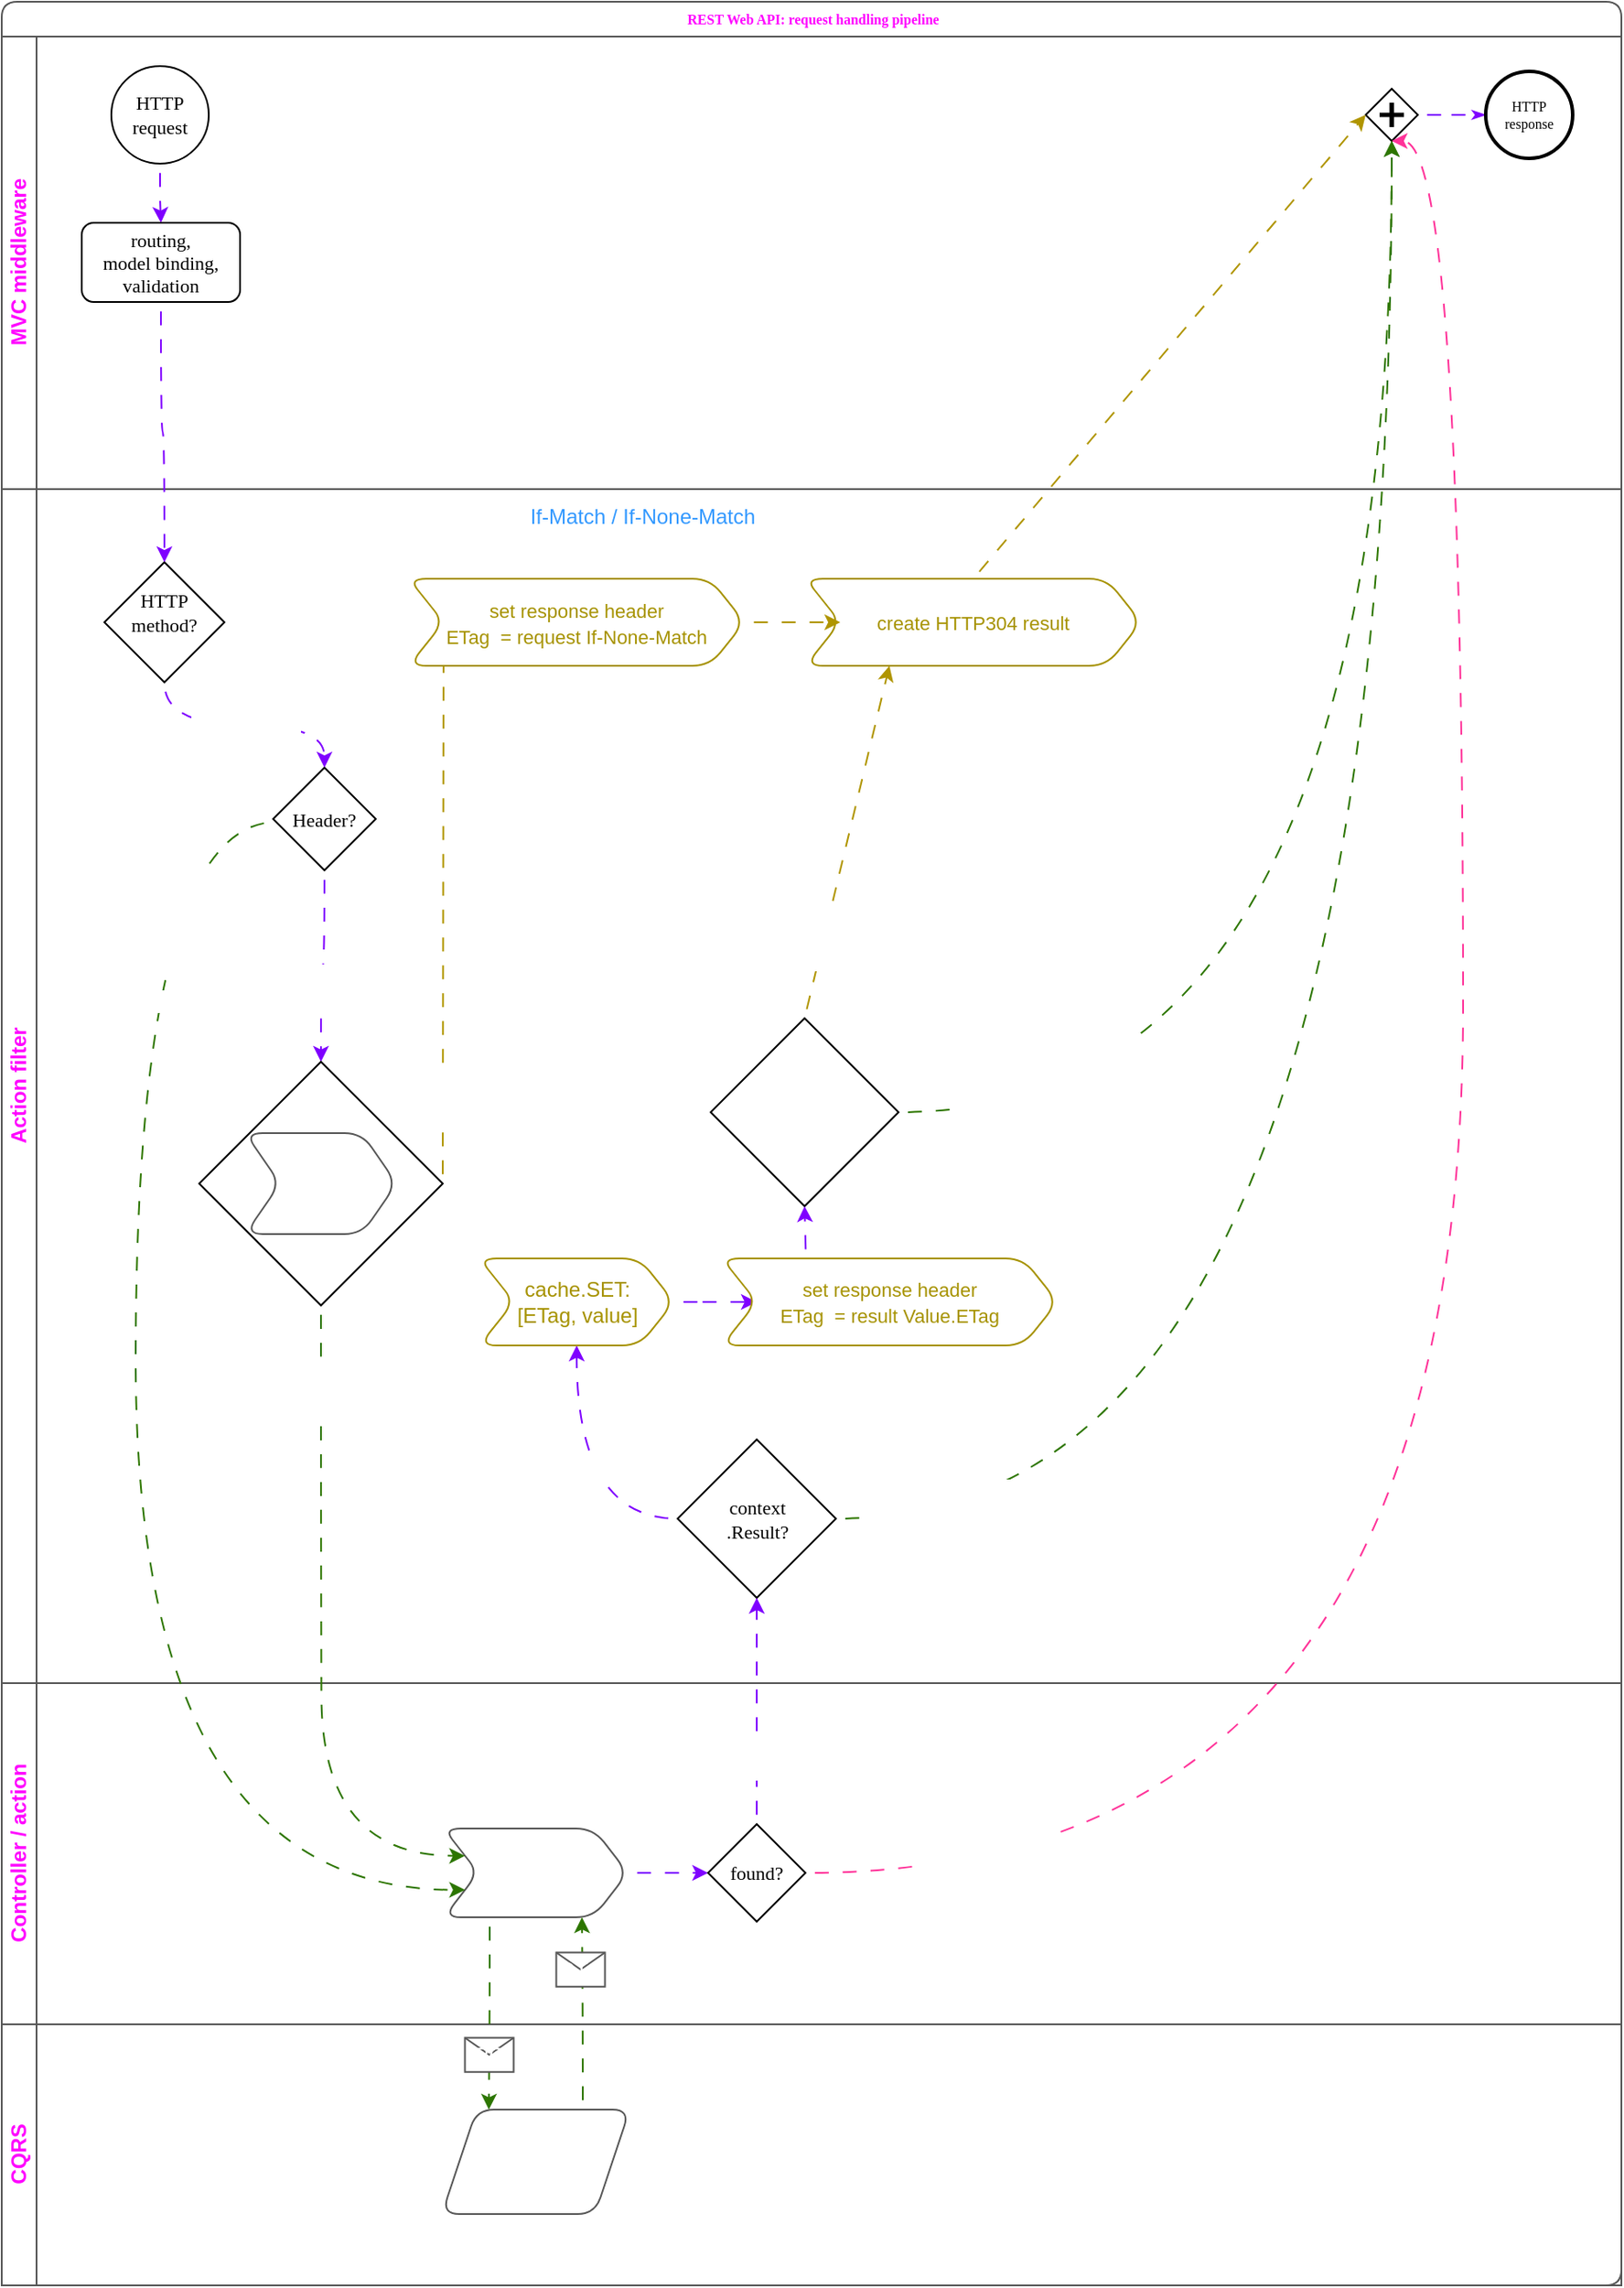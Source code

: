 <mxfile version="17.2.4" type="github">
  <diagram name="Overall req. handling" id="c7488fd3-1785-93aa-aadb-54a6760d102a">
    <mxGraphModel dx="321.21" dy="-96.02" grid="1" gridSize="7" guides="1" tooltips="1" connect="1" arrows="1" fold="1" page="1" pageScale="1" pageWidth="1169" pageHeight="827" background="none" math="1" shadow="0">
      <root>
        <mxCell id="0" />
        <mxCell id="1" parent="0" />
        <mxCell id="2b4e8129b02d487f-1" value="REST Web API: request handling pipeline" style="swimlane;html=1;childLayout=stackLayout;horizontal=1;startSize=20;horizontalStack=0;rounded=1;shadow=0;labelBackgroundColor=none;strokeWidth=1;fontFamily=Verdana;fontSize=8;align=center;strokeColor=#575757;fontColor=#FF00FF;verticalAlign=middle;" parent="1" vertex="1">
          <mxGeometry x="203" y="63" width="931" height="1312" as="geometry">
            <mxRectangle x="180" y="70" width="210" height="21" as="alternateBounds" />
          </mxGeometry>
        </mxCell>
        <mxCell id="2b4e8129b02d487f-2" value="MVC middleware" style="swimlane;html=1;startSize=20;horizontal=0;strokeColor=#575757;fontColor=#FF00FF;" parent="2b4e8129b02d487f-1" vertex="1">
          <mxGeometry y="20" width="931" height="260" as="geometry">
            <mxRectangle y="20" width="680" height="28" as="alternateBounds" />
          </mxGeometry>
        </mxCell>
        <mxCell id="ZFfrjUVuDJgjYZVKDLoG-13" value="" style="edgeStyle=orthogonalEdgeStyle;rounded=0;orthogonalLoop=1;jettySize=auto;html=1;fontColor=#FF00FF;flowAnimation=1;fillColor=#6a00ff;strokeColor=#7F00FF;" edge="1" parent="2b4e8129b02d487f-2" source="2b4e8129b02d487f-5" target="2b4e8129b02d487f-6">
          <mxGeometry relative="1" as="geometry" />
        </mxCell>
        <mxCell id="2b4e8129b02d487f-5" value="HTTP&lt;br style=&quot;font-size: 11px;&quot;&gt;request" style="ellipse;whiteSpace=wrap;html=1;rounded=0;shadow=0;labelBackgroundColor=none;strokeWidth=1;fontFamily=Verdana;fontSize=11;align=center;aspect=fixed;" parent="2b4e8129b02d487f-2" vertex="1">
          <mxGeometry x="63" y="17" width="56" height="56" as="geometry" />
        </mxCell>
        <mxCell id="2b4e8129b02d487f-6" value="routing,&lt;br style=&quot;font-size: 11px;&quot;&gt;model binding,&lt;br style=&quot;font-size: 11px;&quot;&gt;validation&lt;br style=&quot;font-size: 11px;&quot;&gt;" style="rounded=1;whiteSpace=wrap;html=1;shadow=0;labelBackgroundColor=none;strokeWidth=1;fontFamily=Verdana;fontSize=11;align=center;aspect=fixed;" parent="2b4e8129b02d487f-2" vertex="1">
          <mxGeometry x="46" y="107.0" width="91" height="45.5" as="geometry" />
        </mxCell>
        <mxCell id="2b4e8129b02d487f-23" style="edgeStyle=orthogonalEdgeStyle;rounded=0;html=1;labelBackgroundColor=none;startArrow=none;startFill=0;startSize=5;endArrow=classicThin;endFill=1;endSize=5;jettySize=auto;orthogonalLoop=1;strokeWidth=1;fontFamily=Verdana;fontSize=8;flowAnimation=1;strokeColor=#7F00FF;" parent="2b4e8129b02d487f-2" source="2b4e8129b02d487f-10" target="2b4e8129b02d487f-11" edge="1">
          <mxGeometry relative="1" as="geometry" />
        </mxCell>
        <mxCell id="2b4e8129b02d487f-10" value="" style="shape=mxgraph.bpmn.shape;html=1;verticalLabelPosition=bottom;labelBackgroundColor=#ffffff;verticalAlign=top;perimeter=rhombusPerimeter;background=gateway;outline=none;symbol=parallelGw;rounded=1;shadow=0;strokeWidth=1;fontFamily=Verdana;fontSize=8;align=center;" parent="2b4e8129b02d487f-2" vertex="1">
          <mxGeometry x="784" y="30" width="30" height="30" as="geometry" />
        </mxCell>
        <mxCell id="2b4e8129b02d487f-11" value="HTTP&lt;br&gt;response" style="ellipse;whiteSpace=wrap;html=1;rounded=0;shadow=0;labelBackgroundColor=none;strokeWidth=2;fontFamily=Verdana;fontSize=8;align=center;aspect=fixed;" parent="2b4e8129b02d487f-2" vertex="1">
          <mxGeometry x="853" y="20" width="50" height="50" as="geometry" />
        </mxCell>
        <mxCell id="2b4e8129b02d487f-3" value="Action filter" style="swimlane;html=1;startSize=20;horizontal=0;rounded=0;strokeColor=#575757;fontColor=#FF00FF;" parent="2b4e8129b02d487f-1" vertex="1">
          <mxGeometry y="280" width="931" height="686" as="geometry">
            <mxRectangle y="280" width="680" height="20" as="alternateBounds" />
          </mxGeometry>
        </mxCell>
        <mxCell id="ZFfrjUVuDJgjYZVKDLoG-20" value="If-Match / If-None-Match" style="shape=process;whiteSpace=wrap;html=1;backgroundOutline=1;rounded=1;fontFamily=Helvetica;fontSize=12;startSize=20;strokeWidth=1;size=0.024;verticalAlign=bottom;labelPosition=center;verticalLabelPosition=top;align=center;arcSize=2;portConstraintRotation=0;strokeColor=none;fontColor=#3399FF;" vertex="1" parent="2b4e8129b02d487f-3">
          <mxGeometry x="30" y="24.5" width="677" height="637" as="geometry" />
        </mxCell>
        <mxCell id="2b4e8129b02d487f-15" value="HTTP&lt;br style=&quot;font-size: 11px;&quot;&gt;method?" style="strokeWidth=1;html=1;shape=mxgraph.flowchart.decision;whiteSpace=wrap;rounded=1;shadow=0;labelBackgroundColor=none;fontFamily=Verdana;fontSize=11;align=center;aspect=fixed;verticalAlign=middle;spacing=2;spacingTop=-12;" parent="2b4e8129b02d487f-3" vertex="1">
          <mxGeometry x="59" y="42" width="69" height="69" as="geometry" />
        </mxCell>
        <mxCell id="ZFfrjUVuDJgjYZVKDLoG-23" value="Header?" style="strokeWidth=1;html=1;shape=mxgraph.flowchart.decision;whiteSpace=wrap;rounded=1;shadow=0;labelBackgroundColor=none;fontFamily=Verdana;fontSize=11;align=center;aspect=fixed;" vertex="1" parent="2b4e8129b02d487f-3">
          <mxGeometry x="156" y="160" width="59" height="59" as="geometry" />
        </mxCell>
        <mxCell id="ZFfrjUVuDJgjYZVKDLoG-17" value="GET, HEAD" style="orthogonalLoop=1;jettySize=auto;html=1;fontFamily=Helvetica;fontSize=12;fontColor=#FFFFFF;startSize=20;entryX=0.5;entryY=0;entryDx=0;entryDy=0;exitX=0.5;exitY=1;exitDx=0;exitDy=0;exitPerimeter=0;edgeStyle=orthogonalEdgeStyle;elbow=vertical;entryPerimeter=0;curved=1;flowAnimation=1;fillColor=#6a00ff;strokeColor=#7F00FF;" edge="1" parent="2b4e8129b02d487f-3" source="2b4e8129b02d487f-15" target="ZFfrjUVuDJgjYZVKDLoG-23">
          <mxGeometry relative="1" as="geometry">
            <mxPoint x="92" y="134" as="targetPoint" />
          </mxGeometry>
        </mxCell>
        <mxCell id="ZFfrjUVuDJgjYZVKDLoG-75" style="edgeStyle=orthogonalEdgeStyle;comic=0;jumpStyle=none;orthogonalLoop=1;jettySize=auto;html=1;entryX=0.5;entryY=1;entryDx=0;entryDy=0;fontFamily=Helvetica;fontSize=11;fontColor=#FFFFFF;startArrow=none;startFill=0;startSize=20;strokeColor=#7F00FF;elbow=vertical;exitX=0;exitY=0.5;exitDx=0;exitDy=0;exitPerimeter=0;curved=1;flowAnimation=1;" edge="1" parent="2b4e8129b02d487f-3" source="ZFfrjUVuDJgjYZVKDLoG-43" target="ZFfrjUVuDJgjYZVKDLoG-74">
          <mxGeometry relative="1" as="geometry" />
        </mxCell>
        <mxCell id="ZFfrjUVuDJgjYZVKDLoG-76" value="value IS IEtag" style="edgeLabel;html=1;align=center;verticalAlign=middle;resizable=0;points=[];fontSize=11;fontFamily=Helvetica;fontColor=#FFFFFF;" vertex="1" connectable="0" parent="ZFfrjUVuDJgjYZVKDLoG-75">
          <mxGeometry x="0.124" y="-8" relative="1" as="geometry">
            <mxPoint as="offset" />
          </mxGeometry>
        </mxCell>
        <mxCell id="ZFfrjUVuDJgjYZVKDLoG-43" value="context&lt;br&gt;.Result?" style="strokeWidth=1;html=1;shape=mxgraph.flowchart.decision;whiteSpace=wrap;rounded=1;shadow=0;labelBackgroundColor=none;fontFamily=Verdana;fontSize=11;align=center;aspect=fixed;" vertex="1" parent="2b4e8129b02d487f-3">
          <mxGeometry x="388.5" y="546" width="91" height="91" as="geometry" />
        </mxCell>
        <mxCell id="ZFfrjUVuDJgjYZVKDLoG-25" style="edgeStyle=orthogonalEdgeStyle;jumpStyle=none;orthogonalLoop=1;jettySize=auto;html=1;fontFamily=Helvetica;fontSize=12;fontColor=#FFFFFF;startSize=20;elbow=vertical;exitX=0.5;exitY=1;exitDx=0;exitDy=0;exitPerimeter=0;curved=1;flowAnimation=1;fillColor=#6a00ff;strokeColor=#7F00FF;" edge="1" parent="2b4e8129b02d487f-3" source="ZFfrjUVuDJgjYZVKDLoG-23" target="ZFfrjUVuDJgjYZVKDLoG-52">
          <mxGeometry relative="1" as="geometry">
            <mxPoint x="97" y="434" as="targetPoint" />
          </mxGeometry>
        </mxCell>
        <mxCell id="ZFfrjUVuDJgjYZVKDLoG-28" value="If-None-Match&lt;br&gt;IS &quot;val&quot;" style="edgeLabel;html=1;align=center;verticalAlign=middle;resizable=0;points=[];fontSize=12;fontFamily=Helvetica;fontColor=#FFFFFF;" vertex="1" connectable="0" parent="ZFfrjUVuDJgjYZVKDLoG-25">
          <mxGeometry x="-0.108" y="3" relative="1" as="geometry">
            <mxPoint x="-3" y="18" as="offset" />
          </mxGeometry>
        </mxCell>
        <mxCell id="ZFfrjUVuDJgjYZVKDLoG-57" style="jumpStyle=none;orthogonalLoop=1;jettySize=auto;html=1;fontFamily=Helvetica;fontSize=11;fontColor=#FFFFFF;startArrow=none;startFill=0;startSize=20;elbow=vertical;exitX=1;exitY=0.5;exitDx=0;exitDy=0;exitPerimeter=0;entryX=0;entryY=0.5;entryDx=0;entryDy=0;flowAnimation=1;fillColor=#e3c800;strokeColor=#B09500;" edge="1" parent="2b4e8129b02d487f-3" source="ZFfrjUVuDJgjYZVKDLoG-52" target="ZFfrjUVuDJgjYZVKDLoG-80">
          <mxGeometry relative="1" as="geometry">
            <mxPoint x="361.565" y="126" as="targetPoint" />
          </mxGeometry>
        </mxCell>
        <mxCell id="ZFfrjUVuDJgjYZVKDLoG-58" value="YES:&lt;br&gt;COND. IS FULFILLED" style="edgeLabel;html=1;align=center;verticalAlign=middle;resizable=0;points=[];fontSize=11;fontFamily=Helvetica;fontColor=#FFFFFF;" vertex="1" connectable="0" parent="ZFfrjUVuDJgjYZVKDLoG-57">
          <mxGeometry x="0.142" y="12" relative="1" as="geometry">
            <mxPoint x="59" y="135" as="offset" />
          </mxGeometry>
        </mxCell>
        <mxCell id="ZFfrjUVuDJgjYZVKDLoG-55" value="" style="group;treeMoving=0;treeFolding=0;pointerEvents=0;autosize=1;" vertex="1" connectable="0" parent="2b4e8129b02d487f-3">
          <mxGeometry x="113.5" y="329" width="140" height="140" as="geometry" />
        </mxCell>
        <mxCell id="ZFfrjUVuDJgjYZVKDLoG-52" value="" style="strokeWidth=1;html=1;shape=mxgraph.flowchart.decision;whiteSpace=wrap;rounded=1;shadow=0;labelBackgroundColor=none;fontFamily=Verdana;fontSize=11;align=center;aspect=fixed;" vertex="1" parent="ZFfrjUVuDJgjYZVKDLoG-55">
          <mxGeometry width="140" height="140" as="geometry" />
        </mxCell>
        <mxCell id="ZFfrjUVuDJgjYZVKDLoG-49" value="cache.GET:&lt;br&gt;found?" style="shape=step;perimeter=stepPerimeter;whiteSpace=wrap;html=1;fixedSize=1;rounded=1;fontFamily=Helvetica;fontSize=11;fontColor=#FFFFFF;startSize=20;strokeColor=#575757;strokeWidth=1;fillColor=default;aspect=fixed;labelPosition=center;verticalLabelPosition=middle;align=center;verticalAlign=middle;spacingRight=-10;" vertex="1" parent="ZFfrjUVuDJgjYZVKDLoG-55">
          <mxGeometry x="26.5" y="41" width="87" height="58" as="geometry" />
        </mxCell>
        <mxCell id="ZFfrjUVuDJgjYZVKDLoG-78" value="" style="edgeStyle=orthogonalEdgeStyle;curved=1;comic=0;jumpStyle=none;orthogonalLoop=1;jettySize=auto;html=1;fontFamily=Helvetica;fontSize=11;fontColor=#FFFFFF;startArrow=none;startFill=0;startSize=20;strokeColor=#7F00FF;elbow=vertical;flowAnimation=1;" edge="1" parent="2b4e8129b02d487f-3" source="ZFfrjUVuDJgjYZVKDLoG-74" target="ZFfrjUVuDJgjYZVKDLoG-77">
          <mxGeometry relative="1" as="geometry" />
        </mxCell>
        <mxCell id="ZFfrjUVuDJgjYZVKDLoG-74" value="cache.SET:&lt;br&gt;[ETag, value]" style="shape=step;perimeter=stepPerimeter;whiteSpace=wrap;html=1;fixedSize=1;rounded=1;fontFamily=Helvetica;fontSize=12;fontColor=#A69200;startSize=20;strokeColor=#A69200;strokeWidth=1;fillColor=default;" vertex="1" parent="2b4e8129b02d487f-3">
          <mxGeometry x="274.5" y="442" width="112" height="50" as="geometry" />
        </mxCell>
        <mxCell id="ZFfrjUVuDJgjYZVKDLoG-77" value="&lt;span style=&quot;font-size: 11px&quot;&gt;set response header&lt;br&gt;ETag&amp;nbsp; = result Value.ETag&lt;/span&gt;" style="shape=step;perimeter=stepPerimeter;whiteSpace=wrap;html=1;fixedSize=1;rounded=1;fontFamily=Helvetica;fontSize=12;fontColor=#A69200;startSize=20;strokeColor=#A69200;strokeWidth=1;fillColor=default;" vertex="1" parent="2b4e8129b02d487f-3">
          <mxGeometry x="414" y="442" width="193" height="50" as="geometry" />
        </mxCell>
        <mxCell id="ZFfrjUVuDJgjYZVKDLoG-79" value="&lt;span style=&quot;color: rgb(255 , 255 , 255) ; font-family: &amp;#34;helvetica&amp;#34; ; font-size: 12px&quot;&gt;If-None-Match&lt;/span&gt;&lt;br style=&quot;color: rgb(255 , 255 , 255) ; font-family: &amp;#34;helvetica&amp;#34; ; font-size: 12px&quot;&gt;&lt;span style=&quot;color: rgb(255 , 255 , 255) ; font-family: &amp;#34;helvetica&amp;#34; ; font-size: 12px&quot;&gt;IS Value.ETag&lt;/span&gt;" style="strokeWidth=1;html=1;shape=mxgraph.flowchart.decision;whiteSpace=wrap;rounded=1;shadow=0;labelBackgroundColor=none;fontFamily=Verdana;fontSize=11;align=center;aspect=fixed;" vertex="1" parent="2b4e8129b02d487f-3">
          <mxGeometry x="407.5" y="304" width="108" height="108" as="geometry" />
        </mxCell>
        <mxCell id="ZFfrjUVuDJgjYZVKDLoG-80" value="&lt;span style=&quot;font-size: 11px&quot;&gt;set response header&lt;br&gt;ETag&amp;nbsp; = request If-None-Match&lt;/span&gt;" style="shape=step;perimeter=stepPerimeter;whiteSpace=wrap;html=1;fixedSize=1;rounded=1;fontFamily=Helvetica;fontSize=12;fontColor=#A69200;startSize=20;strokeColor=#A69200;strokeWidth=1;fillColor=default;" vertex="1" parent="2b4e8129b02d487f-3">
          <mxGeometry x="234" y="51.5" width="193" height="50" as="geometry" />
        </mxCell>
        <mxCell id="ZFfrjUVuDJgjYZVKDLoG-82" value="&lt;span style=&quot;font-size: 11px&quot;&gt;create HTTP304 result&lt;/span&gt;" style="shape=step;perimeter=stepPerimeter;whiteSpace=wrap;html=1;fixedSize=1;rounded=1;fontFamily=Helvetica;fontSize=12;fontColor=#A69200;startSize=20;strokeColor=#A69200;strokeWidth=1;fillColor=default;" vertex="1" parent="2b4e8129b02d487f-3">
          <mxGeometry x="462" y="51.5" width="193" height="50" as="geometry" />
        </mxCell>
        <mxCell id="ZFfrjUVuDJgjYZVKDLoG-59" style="jumpStyle=none;orthogonalLoop=1;jettySize=auto;html=1;fontFamily=Helvetica;fontSize=11;fontColor=#FFFFFF;startArrow=none;startFill=0;startSize=20;elbow=vertical;entryX=0;entryY=0.5;entryDx=0;entryDy=0;exitX=1;exitY=0.5;exitDx=0;exitDy=0;flowAnimation=1;fillColor=#e3c800;strokeColor=#B09500;" edge="1" parent="2b4e8129b02d487f-3" source="ZFfrjUVuDJgjYZVKDLoG-80" target="ZFfrjUVuDJgjYZVKDLoG-82">
          <mxGeometry relative="1" as="geometry">
            <mxPoint x="431.5" y="90.988" as="sourcePoint" />
            <mxPoint x="602" y="-168" as="targetPoint" />
          </mxGeometry>
        </mxCell>
        <mxCell id="ZFfrjUVuDJgjYZVKDLoG-83" style="jumpStyle=none;orthogonalLoop=1;jettySize=auto;html=1;fontFamily=Helvetica;fontSize=11;fontColor=#FFFFFF;startArrow=none;startFill=0;startSize=20;elbow=vertical;entryX=0.25;entryY=1;entryDx=0;entryDy=0;flowAnimation=1;fillColor=#e3c800;strokeColor=#B09500;exitX=0.5;exitY=0;exitDx=0;exitDy=0;exitPerimeter=0;" edge="1" parent="2b4e8129b02d487f-3" source="ZFfrjUVuDJgjYZVKDLoG-79" target="ZFfrjUVuDJgjYZVKDLoG-82">
          <mxGeometry relative="1" as="geometry">
            <mxPoint x="472" y="172" as="sourcePoint" />
            <mxPoint x="511" y="108.5" as="targetPoint" />
          </mxGeometry>
        </mxCell>
        <mxCell id="ZFfrjUVuDJgjYZVKDLoG-85" value="&lt;span style=&quot;color: rgb(255 , 255 , 255)&quot;&gt;YES:&lt;br&gt;COND. IS FULFILLED&lt;br&gt;&lt;/span&gt;&lt;font color=&quot;#ffffff&quot;&gt;overwrite Result&lt;br&gt;&lt;/font&gt;" style="edgeLabel;html=1;align=center;verticalAlign=middle;resizable=0;points=[];fontSize=11;fontFamily=Helvetica;fontColor=#A69200;" vertex="1" connectable="0" parent="ZFfrjUVuDJgjYZVKDLoG-83">
          <mxGeometry x="-0.509" y="-1" relative="1" as="geometry">
            <mxPoint x="-4" y="2" as="offset" />
          </mxGeometry>
        </mxCell>
        <mxCell id="ZFfrjUVuDJgjYZVKDLoG-84" value="" style="edgeStyle=orthogonalEdgeStyle;curved=1;comic=0;jumpStyle=none;orthogonalLoop=1;jettySize=auto;html=1;fontFamily=Helvetica;fontSize=11;fontColor=#FFFFFF;startArrow=none;startFill=0;startSize=20;strokeColor=#7F00FF;elbow=vertical;flowAnimation=1;entryX=0.5;entryY=1;entryDx=0;entryDy=0;entryPerimeter=0;exitX=0.25;exitY=0;exitDx=0;exitDy=0;" edge="1" parent="2b4e8129b02d487f-3" source="ZFfrjUVuDJgjYZVKDLoG-77" target="ZFfrjUVuDJgjYZVKDLoG-79">
          <mxGeometry relative="1" as="geometry">
            <mxPoint x="395.487" y="474.483" as="sourcePoint" />
            <mxPoint x="439.986" y="473.983" as="targetPoint" />
          </mxGeometry>
        </mxCell>
        <mxCell id="2b4e8129b02d487f-4" value="Controller / action" style="swimlane;html=1;startSize=20;horizontal=0;strokeColor=#575757;fontColor=#FF00FF;" parent="2b4e8129b02d487f-1" vertex="1">
          <mxGeometry y="966" width="931" height="196" as="geometry">
            <mxRectangle y="690" width="680" height="28" as="alternateBounds" />
          </mxGeometry>
        </mxCell>
        <mxCell id="ZFfrjUVuDJgjYZVKDLoG-37" style="edgeStyle=orthogonalEdgeStyle;curved=1;jumpStyle=none;orthogonalLoop=1;jettySize=auto;html=1;fontFamily=Helvetica;fontSize=11;fontColor=#FFFFFF;startArrow=none;startFill=0;startSize=20;elbow=vertical;flowAnimation=1;strokeColor=#7F00FF;" edge="1" parent="2b4e8129b02d487f-4" source="ZFfrjUVuDJgjYZVKDLoG-22" target="ZFfrjUVuDJgjYZVKDLoG-36">
          <mxGeometry relative="1" as="geometry" />
        </mxCell>
        <mxCell id="ZFfrjUVuDJgjYZVKDLoG-22" value="CQRS Send" style="shape=step;perimeter=stepPerimeter;whiteSpace=wrap;html=1;fixedSize=1;rounded=1;fontFamily=Helvetica;fontSize=12;fontColor=#FFFFFF;startSize=20;strokeColor=#575757;strokeWidth=1;fillColor=default;" vertex="1" parent="2b4e8129b02d487f-4">
          <mxGeometry x="254" y="83.5" width="106" height="51" as="geometry" />
        </mxCell>
        <mxCell id="ZFfrjUVuDJgjYZVKDLoG-36" value="found?" style="strokeWidth=1;html=1;shape=mxgraph.flowchart.decision;whiteSpace=wrap;rounded=1;shadow=0;labelBackgroundColor=none;fontFamily=Verdana;fontSize=11;align=center;aspect=fixed;" vertex="1" parent="2b4e8129b02d487f-4">
          <mxGeometry x="406" y="81" width="56" height="56" as="geometry" />
        </mxCell>
        <mxCell id="ZFfrjUVuDJgjYZVKDLoG-1" value="CQRS" style="swimlane;html=1;startSize=20;horizontal=0;strokeColor=#575757;fontColor=#FF00FF;" vertex="1" parent="2b4e8129b02d487f-1">
          <mxGeometry y="1162" width="931" height="150" as="geometry">
            <mxRectangle y="470" width="680" height="20" as="alternateBounds" />
          </mxGeometry>
        </mxCell>
        <mxCell id="ZFfrjUVuDJgjYZVKDLoG-27" value="CQRS Handler" style="shape=parallelogram;perimeter=parallelogramPerimeter;whiteSpace=wrap;html=1;fixedSize=1;rounded=1;fontFamily=Helvetica;fontSize=12;fontColor=#FFFFFF;startSize=20;strokeColor=#575757;strokeWidth=1;fillColor=default;" vertex="1" parent="ZFfrjUVuDJgjYZVKDLoG-1">
          <mxGeometry x="253" y="49" width="108" height="60" as="geometry" />
        </mxCell>
        <mxCell id="ZFfrjUVuDJgjYZVKDLoG-15" value="" style="edgeStyle=orthogonalEdgeStyle;orthogonalLoop=1;jettySize=auto;html=1;entryX=0.5;entryY=0;entryDx=0;entryDy=0;entryPerimeter=0;fontColor=#FF00FF;jumpStyle=none;exitX=0.5;exitY=1;exitDx=0;exitDy=0;curved=1;flowAnimation=1;fillColor=#6a00ff;strokeColor=#7F00FF;" edge="1" parent="2b4e8129b02d487f-1" source="2b4e8129b02d487f-6" target="2b4e8129b02d487f-15">
          <mxGeometry relative="1" as="geometry">
            <mxPoint x="155" y="220" as="targetPoint" />
          </mxGeometry>
        </mxCell>
        <mxCell id="ZFfrjUVuDJgjYZVKDLoG-29" value="" style="endArrow=classic;html=1;fontFamily=Helvetica;fontSize=12;fontColor=#FFFFFF;startSize=20;curved=1;elbow=vertical;jumpStyle=none;edgeStyle=orthogonalEdgeStyle;exitX=0.25;exitY=1;exitDx=0;exitDy=0;entryX=0.25;entryY=0;entryDx=0;entryDy=0;fillColor=#60a917;strokeColor=#2D7600;flowAnimation=1;" edge="1" parent="2b4e8129b02d487f-1" source="ZFfrjUVuDJgjYZVKDLoG-22" target="ZFfrjUVuDJgjYZVKDLoG-27">
          <mxGeometry relative="1" as="geometry">
            <mxPoint x="574" y="567" as="sourcePoint" />
            <mxPoint x="674" y="567" as="targetPoint" />
          </mxGeometry>
        </mxCell>
        <mxCell id="ZFfrjUVuDJgjYZVKDLoG-30" value="RQ" style="shape=message;html=1;outlineConnect=0;rounded=1;fontFamily=Helvetica;fontSize=12;fontColor=#FFFFFF;startSize=20;strokeColor=#575757;strokeWidth=1;fillColor=default;aspect=fixed;" vertex="1" parent="ZFfrjUVuDJgjYZVKDLoG-29">
          <mxGeometry width="28" height="19.6" relative="1" as="geometry">
            <mxPoint x="-14" y="14" as="offset" />
          </mxGeometry>
        </mxCell>
        <mxCell id="ZFfrjUVuDJgjYZVKDLoG-34" value="" style="endArrow=classic;html=1;fontFamily=Helvetica;fontSize=12;fontColor=#FFFFFF;startSize=20;curved=1;elbow=vertical;jumpStyle=none;edgeStyle=orthogonalEdgeStyle;exitX=0.75;exitY=0;exitDx=0;exitDy=0;entryX=0.75;entryY=1;entryDx=0;entryDy=0;fillColor=#60a917;strokeColor=#2D7600;flowAnimation=1;" edge="1" parent="2b4e8129b02d487f-1" source="ZFfrjUVuDJgjYZVKDLoG-27" target="ZFfrjUVuDJgjYZVKDLoG-22">
          <mxGeometry relative="1" as="geometry">
            <mxPoint x="327.5" y="797.5" as="sourcePoint" />
            <mxPoint x="560" y="798" as="targetPoint" />
          </mxGeometry>
        </mxCell>
        <mxCell id="ZFfrjUVuDJgjYZVKDLoG-35" value="DTO" style="shape=message;html=1;outlineConnect=0;rounded=1;fontFamily=Helvetica;fontSize=12;fontColor=#FFFFFF;startSize=20;strokeColor=#575757;strokeWidth=1;fillColor=default;aspect=fixed;" vertex="1" parent="ZFfrjUVuDJgjYZVKDLoG-34">
          <mxGeometry width="28" height="19.6" relative="1" as="geometry">
            <mxPoint x="-15" y="-35" as="offset" />
          </mxGeometry>
        </mxCell>
        <mxCell id="ZFfrjUVuDJgjYZVKDLoG-40" style="edgeStyle=orthogonalEdgeStyle;curved=1;jumpStyle=none;orthogonalLoop=1;jettySize=auto;html=1;fontFamily=Helvetica;fontSize=11;fontColor=#FFFFFF;startArrow=none;startFill=0;startSize=20;elbow=vertical;flowAnimation=1;strokeColor=#FF3399;entryX=0.5;entryY=1;entryDx=0;entryDy=0;exitX=1;exitY=0.5;exitDx=0;exitDy=0;exitPerimeter=0;" edge="1" parent="2b4e8129b02d487f-1" source="ZFfrjUVuDJgjYZVKDLoG-36" target="2b4e8129b02d487f-10">
          <mxGeometry relative="1" as="geometry">
            <mxPoint x="525" y="1099" as="sourcePoint" />
            <mxPoint x="235.067" y="567.0" as="targetPoint" />
            <Array as="points">
              <mxPoint x="840" y="1075" />
              <mxPoint x="840" y="80" />
            </Array>
          </mxGeometry>
        </mxCell>
        <mxCell id="ZFfrjUVuDJgjYZVKDLoG-41" value="NO:&lt;br&gt;return: HTTP404" style="edgeLabel;html=1;align=center;verticalAlign=middle;resizable=0;points=[];fontSize=11;fontFamily=Helvetica;fontColor=#FFFFFF;" vertex="1" connectable="0" parent="ZFfrjUVuDJgjYZVKDLoG-40">
          <mxGeometry x="0.36" y="5" relative="1" as="geometry">
            <mxPoint x="-268" y="573" as="offset" />
          </mxGeometry>
        </mxCell>
        <mxCell id="ZFfrjUVuDJgjYZVKDLoG-44" style="jumpStyle=none;orthogonalLoop=1;jettySize=auto;html=1;fontFamily=Helvetica;fontSize=11;fontColor=#FFFFFF;startArrow=none;startFill=0;startSize=20;elbow=vertical;exitX=1;exitY=0.5;exitDx=0;exitDy=0;exitPerimeter=0;entryX=0.5;entryY=1;entryDx=0;entryDy=0;flowAnimation=1;strokeColor=#2D7600;fillColor=#60a917;edgeStyle=orthogonalEdgeStyle;curved=1;" edge="1" parent="2b4e8129b02d487f-1" source="ZFfrjUVuDJgjYZVKDLoG-43" target="2b4e8129b02d487f-10">
          <mxGeometry relative="1" as="geometry">
            <mxPoint x="553" y="203" as="targetPoint" />
          </mxGeometry>
        </mxCell>
        <mxCell id="ZFfrjUVuDJgjYZVKDLoG-45" value="value NOT IEtag&lt;br&gt;COND. NOT FULFILLED" style="edgeLabel;html=1;align=center;verticalAlign=middle;resizable=0;points=[];fontSize=11;fontFamily=Helvetica;fontColor=#FFFFFF;" vertex="1" connectable="0" parent="ZFfrjUVuDJgjYZVKDLoG-44">
          <mxGeometry x="-0.254" y="6" relative="1" as="geometry">
            <mxPoint x="-234" y="85" as="offset" />
          </mxGeometry>
        </mxCell>
        <mxCell id="ZFfrjUVuDJgjYZVKDLoG-50" style="edgeStyle=orthogonalEdgeStyle;jumpStyle=none;orthogonalLoop=1;jettySize=auto;html=1;entryX=0;entryY=0.75;entryDx=0;entryDy=0;fontFamily=Helvetica;fontSize=11;fontColor=#FFFFFF;startArrow=none;startFill=0;startSize=20;elbow=vertical;strokeColor=#2D7600;curved=1;bendable=1;movable=1;cloneable=1;deletable=1;noJump=0;flowAnimation=1;orthogonal=0;enumerate=0;comic=0;fillColor=#60a917;" edge="1" parent="2b4e8129b02d487f-1" source="ZFfrjUVuDJgjYZVKDLoG-23" target="ZFfrjUVuDJgjYZVKDLoG-22">
          <mxGeometry relative="1" as="geometry">
            <Array as="points">
              <mxPoint x="77" y="476" />
              <mxPoint x="77" y="1085" />
            </Array>
          </mxGeometry>
        </mxCell>
        <mxCell id="ZFfrjUVuDJgjYZVKDLoG-51" value="&lt;span style=&quot;font-size: 12px&quot;&gt;If-None-Match&lt;/span&gt;&lt;br style=&quot;font-size: 12px&quot;&gt;&lt;span style=&quot;font-size: 12px&quot;&gt;IS empty&lt;br&gt;OR&lt;br&gt;*&lt;br&gt;&lt;/span&gt;" style="edgeLabel;html=1;align=center;verticalAlign=middle;resizable=0;points=[];fontSize=11;fontFamily=Helvetica;fontColor=#FFFFFF;" vertex="1" connectable="0" parent="ZFfrjUVuDJgjYZVKDLoG-50">
          <mxGeometry x="-0.744" y="17" relative="1" as="geometry">
            <mxPoint x="11" y="16" as="offset" />
          </mxGeometry>
        </mxCell>
        <mxCell id="ZFfrjUVuDJgjYZVKDLoG-60" value="get data" style="edgeLabel;html=1;align=center;verticalAlign=middle;resizable=0;points=[];fontSize=11;fontFamily=Helvetica;fontColor=#FFFFFF;" vertex="1" connectable="0" parent="ZFfrjUVuDJgjYZVKDLoG-50">
          <mxGeometry x="-0.307" y="22" relative="1" as="geometry">
            <mxPoint x="-8" y="-127" as="offset" />
          </mxGeometry>
        </mxCell>
        <mxCell id="ZFfrjUVuDJgjYZVKDLoG-53" style="edgeStyle=orthogonalEdgeStyle;curved=1;jumpStyle=none;orthogonalLoop=1;jettySize=auto;html=1;fontFamily=Helvetica;fontSize=11;fontColor=#FFFFFF;startArrow=none;startFill=0;startSize=20;elbow=vertical;exitX=0.5;exitY=1;exitDx=0;exitDy=0;exitPerimeter=0;entryX=0;entryY=0.25;entryDx=0;entryDy=0;strokeColor=#2D7600;flowAnimation=1;fillColor=#60a917;" edge="1" parent="2b4e8129b02d487f-1" source="ZFfrjUVuDJgjYZVKDLoG-52" target="ZFfrjUVuDJgjYZVKDLoG-22">
          <mxGeometry relative="1" as="geometry">
            <Array as="points">
              <mxPoint x="184" y="882" />
              <mxPoint x="184" y="1031" />
            </Array>
          </mxGeometry>
        </mxCell>
        <mxCell id="ZFfrjUVuDJgjYZVKDLoG-54" value="NO:&lt;br&gt;get data" style="edgeLabel;html=1;align=center;verticalAlign=middle;resizable=0;points=[];fontSize=11;fontFamily=Helvetica;fontColor=#FFFFFF;" vertex="1" connectable="0" parent="ZFfrjUVuDJgjYZVKDLoG-53">
          <mxGeometry x="-0.163" y="-4" relative="1" as="geometry">
            <mxPoint x="4" y="-118" as="offset" />
          </mxGeometry>
        </mxCell>
        <mxCell id="ZFfrjUVuDJgjYZVKDLoG-68" style="comic=0;jumpStyle=none;orthogonalLoop=1;jettySize=auto;html=1;entryX=0.5;entryY=1;entryDx=0;entryDy=0;entryPerimeter=0;fontFamily=Helvetica;fontSize=11;fontColor=#7F00FF;startArrow=none;startFill=0;startSize=20;strokeColor=#7F00FF;elbow=vertical;fillColor=#60a917;flowAnimation=1;exitX=0.5;exitY=0;exitDx=0;exitDy=0;exitPerimeter=0;" edge="1" parent="2b4e8129b02d487f-1" source="ZFfrjUVuDJgjYZVKDLoG-36" target="ZFfrjUVuDJgjYZVKDLoG-43">
          <mxGeometry relative="1" as="geometry" />
        </mxCell>
        <mxCell id="ZFfrjUVuDJgjYZVKDLoG-69" value="YES:&lt;br&gt;HTTP200(value)" style="edgeLabel;html=1;align=center;verticalAlign=middle;resizable=0;points=[];fontSize=11;fontFamily=Helvetica;fontColor=#FFFFFF;" vertex="1" connectable="0" parent="ZFfrjUVuDJgjYZVKDLoG-68">
          <mxGeometry x="-0.75" y="-1" relative="1" as="geometry">
            <mxPoint x="-1" y="-23" as="offset" />
          </mxGeometry>
        </mxCell>
        <mxCell id="ZFfrjUVuDJgjYZVKDLoG-86" style="jumpStyle=none;orthogonalLoop=1;jettySize=auto;html=1;fontFamily=Helvetica;fontSize=11;fontColor=#FFFFFF;startArrow=none;startFill=0;startSize=20;elbow=vertical;entryX=0;entryY=0.5;entryDx=0;entryDy=0;flowAnimation=1;fillColor=#e3c800;strokeColor=#B09500;exitX=0.5;exitY=0;exitDx=0;exitDy=0;" edge="1" parent="2b4e8129b02d487f-1" source="ZFfrjUVuDJgjYZVKDLoG-82" target="2b4e8129b02d487f-10">
          <mxGeometry relative="1" as="geometry">
            <mxPoint x="468.5" y="567" as="sourcePoint" />
            <mxPoint x="511" y="388.5" as="targetPoint" />
          </mxGeometry>
        </mxCell>
        <mxCell id="ZFfrjUVuDJgjYZVKDLoG-88" style="jumpStyle=none;orthogonalLoop=1;jettySize=auto;html=1;fontFamily=Helvetica;fontSize=11;fontColor=#FFFFFF;startArrow=none;startFill=0;startSize=20;elbow=vertical;exitX=1;exitY=0.5;exitDx=0;exitDy=0;exitPerimeter=0;entryX=0.5;entryY=1;entryDx=0;entryDy=0;flowAnimation=1;strokeColor=#2D7600;fillColor=#60a917;edgeStyle=orthogonalEdgeStyle;curved=1;" edge="1" parent="2b4e8129b02d487f-1" source="ZFfrjUVuDJgjYZVKDLoG-79" target="2b4e8129b02d487f-10">
          <mxGeometry relative="1" as="geometry">
            <mxPoint x="486.5" y="878.5" as="sourcePoint" />
            <mxPoint x="709" y="117" as="targetPoint" />
          </mxGeometry>
        </mxCell>
        <mxCell id="ZFfrjUVuDJgjYZVKDLoG-89" value="NO:&lt;br&gt;COND. NOT FULFILLED&lt;br&gt;retain Result" style="edgeLabel;html=1;align=center;verticalAlign=middle;resizable=0;points=[];fontSize=11;fontFamily=Helvetica;fontColor=#FFFFFF;" vertex="1" connectable="0" parent="ZFfrjUVuDJgjYZVKDLoG-88">
          <mxGeometry x="-0.254" y="6" relative="1" as="geometry">
            <mxPoint x="-191" y="8" as="offset" />
          </mxGeometry>
        </mxCell>
      </root>
    </mxGraphModel>
  </diagram>
</mxfile>
